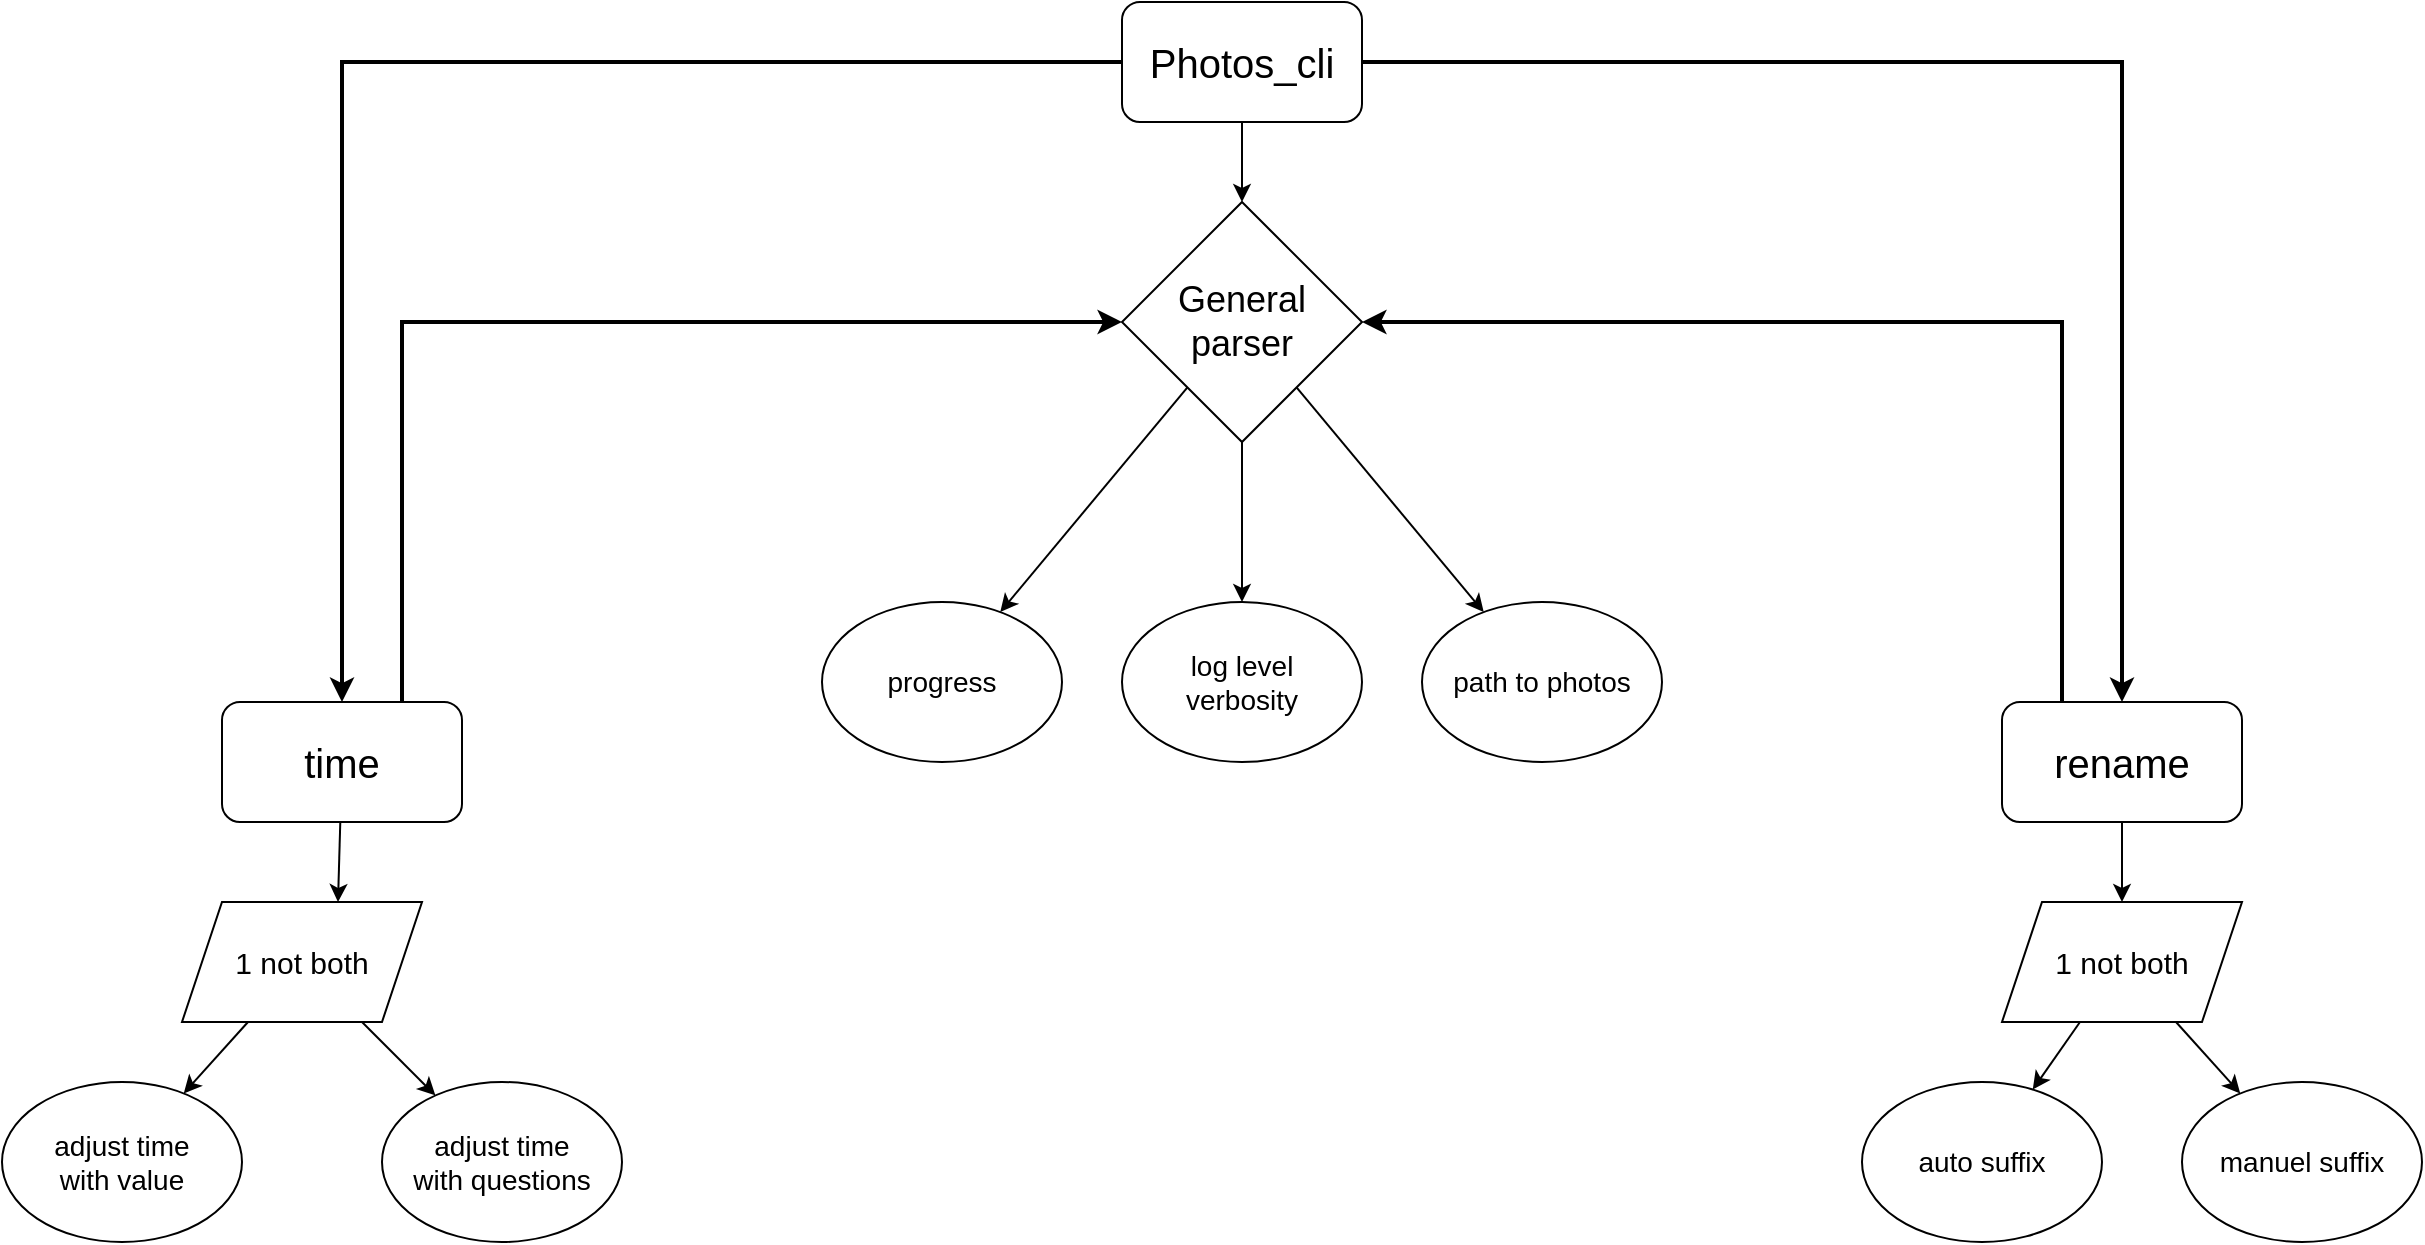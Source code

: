 <mxfile version="26.0.9">
  <diagram name="Page-1" id="6sqtqyZNi8wvJHgpb98A">
    <mxGraphModel dx="1420" dy="804" grid="1" gridSize="10" guides="1" tooltips="1" connect="1" arrows="1" fold="1" page="1" pageScale="1" pageWidth="3000" pageHeight="850" math="0" shadow="0">
      <root>
        <mxCell id="0" />
        <mxCell id="1" parent="0" />
        <mxCell id="aCSEr7v2NFr17Zk5pdoT-3" style="rounded=0;orthogonalLoop=1;jettySize=auto;html=1;entryX=0.5;entryY=0;entryDx=0;entryDy=0;edgeStyle=orthogonalEdgeStyle;strokeWidth=2;" edge="1" parent="1" source="aCSEr7v2NFr17Zk5pdoT-1" target="aCSEr7v2NFr17Zk5pdoT-2">
          <mxGeometry relative="1" as="geometry" />
        </mxCell>
        <mxCell id="aCSEr7v2NFr17Zk5pdoT-6" style="edgeStyle=orthogonalEdgeStyle;shape=connector;rounded=0;orthogonalLoop=1;jettySize=auto;html=1;strokeColor=default;align=center;verticalAlign=middle;fontFamily=Helvetica;fontSize=11;fontColor=default;labelBackgroundColor=default;endArrow=classic;strokeWidth=2;" edge="1" parent="1" source="aCSEr7v2NFr17Zk5pdoT-1" target="aCSEr7v2NFr17Zk5pdoT-4">
          <mxGeometry relative="1" as="geometry" />
        </mxCell>
        <mxCell id="aCSEr7v2NFr17Zk5pdoT-19" style="edgeStyle=none;shape=connector;rounded=0;orthogonalLoop=1;jettySize=auto;html=1;strokeColor=default;align=center;verticalAlign=middle;fontFamily=Helvetica;fontSize=11;fontColor=default;labelBackgroundColor=default;endArrow=classic;" edge="1" parent="1" source="aCSEr7v2NFr17Zk5pdoT-1" target="aCSEr7v2NFr17Zk5pdoT-18">
          <mxGeometry relative="1" as="geometry" />
        </mxCell>
        <mxCell id="aCSEr7v2NFr17Zk5pdoT-1" value="Photos_cli" style="rounded=1;whiteSpace=wrap;html=1;fontSize=20;" vertex="1" parent="1">
          <mxGeometry x="600" y="120" width="120" height="60" as="geometry" />
        </mxCell>
        <mxCell id="aCSEr7v2NFr17Zk5pdoT-2" value="time" style="rounded=1;whiteSpace=wrap;html=1;fontSize=20;" vertex="1" parent="1">
          <mxGeometry x="150" y="470" width="120" height="60" as="geometry" />
        </mxCell>
        <mxCell id="aCSEr7v2NFr17Zk5pdoT-28" style="edgeStyle=none;shape=connector;rounded=0;orthogonalLoop=1;jettySize=auto;html=1;strokeColor=default;align=center;verticalAlign=middle;fontFamily=Helvetica;fontSize=11;fontColor=default;labelBackgroundColor=default;endArrow=classic;" edge="1" parent="1" source="aCSEr7v2NFr17Zk5pdoT-4" target="aCSEr7v2NFr17Zk5pdoT-27">
          <mxGeometry relative="1" as="geometry" />
        </mxCell>
        <mxCell id="aCSEr7v2NFr17Zk5pdoT-4" value="rename" style="rounded=1;whiteSpace=wrap;html=1;fontSize=20;" vertex="1" parent="1">
          <mxGeometry x="1040" y="470" width="120" height="60" as="geometry" />
        </mxCell>
        <mxCell id="aCSEr7v2NFr17Zk5pdoT-8" value="progress" style="ellipse;whiteSpace=wrap;html=1;fontFamily=Helvetica;fontSize=14;fontColor=default;labelBackgroundColor=default;" vertex="1" parent="1">
          <mxGeometry x="450" y="420" width="120" height="80" as="geometry" />
        </mxCell>
        <mxCell id="aCSEr7v2NFr17Zk5pdoT-9" value="log level&lt;div&gt;verbosity&lt;/div&gt;" style="ellipse;whiteSpace=wrap;html=1;fontFamily=Helvetica;fontSize=14;fontColor=default;labelBackgroundColor=default;" vertex="1" parent="1">
          <mxGeometry x="600" y="420" width="120" height="80" as="geometry" />
        </mxCell>
        <mxCell id="aCSEr7v2NFr17Zk5pdoT-10" value="path to photos" style="ellipse;whiteSpace=wrap;html=1;fontFamily=Helvetica;fontSize=14;fontColor=default;labelBackgroundColor=default;" vertex="1" parent="1">
          <mxGeometry x="750" y="420" width="120" height="80" as="geometry" />
        </mxCell>
        <mxCell id="aCSEr7v2NFr17Zk5pdoT-12" value="manuel suffix" style="ellipse;whiteSpace=wrap;html=1;fontFamily=Helvetica;fontSize=14;fontColor=default;labelBackgroundColor=default;" vertex="1" parent="1">
          <mxGeometry x="1130" y="660" width="120" height="80" as="geometry" />
        </mxCell>
        <mxCell id="aCSEr7v2NFr17Zk5pdoT-14" value="adjust time&lt;div&gt;with value&lt;/div&gt;" style="ellipse;whiteSpace=wrap;html=1;fontFamily=Helvetica;fontSize=14;fontColor=default;labelBackgroundColor=default;" vertex="1" parent="1">
          <mxGeometry x="40" y="660" width="120" height="80" as="geometry" />
        </mxCell>
        <mxCell id="aCSEr7v2NFr17Zk5pdoT-20" style="edgeStyle=none;shape=connector;rounded=0;orthogonalLoop=1;jettySize=auto;html=1;strokeColor=default;align=center;verticalAlign=middle;fontFamily=Helvetica;fontSize=11;fontColor=default;labelBackgroundColor=default;endArrow=classic;" edge="1" parent="1" source="aCSEr7v2NFr17Zk5pdoT-18" target="aCSEr7v2NFr17Zk5pdoT-10">
          <mxGeometry relative="1" as="geometry" />
        </mxCell>
        <mxCell id="aCSEr7v2NFr17Zk5pdoT-21" style="edgeStyle=none;shape=connector;rounded=0;orthogonalLoop=1;jettySize=auto;html=1;strokeColor=default;align=center;verticalAlign=middle;fontFamily=Helvetica;fontSize=11;fontColor=default;labelBackgroundColor=default;endArrow=classic;" edge="1" parent="1" source="aCSEr7v2NFr17Zk5pdoT-18" target="aCSEr7v2NFr17Zk5pdoT-9">
          <mxGeometry relative="1" as="geometry" />
        </mxCell>
        <mxCell id="aCSEr7v2NFr17Zk5pdoT-22" style="edgeStyle=none;shape=connector;rounded=0;orthogonalLoop=1;jettySize=auto;html=1;strokeColor=default;align=center;verticalAlign=middle;fontFamily=Helvetica;fontSize=11;fontColor=default;labelBackgroundColor=default;endArrow=classic;" edge="1" parent="1" source="aCSEr7v2NFr17Zk5pdoT-18" target="aCSEr7v2NFr17Zk5pdoT-8">
          <mxGeometry relative="1" as="geometry" />
        </mxCell>
        <mxCell id="aCSEr7v2NFr17Zk5pdoT-23" style="edgeStyle=orthogonalEdgeStyle;shape=connector;rounded=0;orthogonalLoop=1;jettySize=auto;html=1;strokeColor=default;align=center;verticalAlign=middle;fontFamily=Helvetica;fontSize=11;fontColor=default;labelBackgroundColor=default;endArrow=classic;elbow=vertical;exitX=0.75;exitY=0;exitDx=0;exitDy=0;entryX=0;entryY=0.5;entryDx=0;entryDy=0;strokeWidth=2;" edge="1" parent="1" source="aCSEr7v2NFr17Zk5pdoT-2" target="aCSEr7v2NFr17Zk5pdoT-18">
          <mxGeometry relative="1" as="geometry" />
        </mxCell>
        <mxCell id="aCSEr7v2NFr17Zk5pdoT-24" style="edgeStyle=orthogonalEdgeStyle;shape=connector;rounded=0;orthogonalLoop=1;jettySize=auto;html=1;strokeColor=default;align=center;verticalAlign=middle;fontFamily=Helvetica;fontSize=11;fontColor=default;labelBackgroundColor=default;endArrow=classic;exitX=0.25;exitY=0;exitDx=0;exitDy=0;entryX=1;entryY=0.5;entryDx=0;entryDy=0;strokeWidth=2;" edge="1" parent="1" source="aCSEr7v2NFr17Zk5pdoT-4" target="aCSEr7v2NFr17Zk5pdoT-18">
          <mxGeometry relative="1" as="geometry" />
        </mxCell>
        <mxCell id="aCSEr7v2NFr17Zk5pdoT-18" value="General&lt;div&gt;parser&lt;/div&gt;" style="rhombus;whiteSpace=wrap;html=1;fontFamily=Helvetica;fontSize=18;fontColor=default;labelBackgroundColor=default;" vertex="1" parent="1">
          <mxGeometry x="600" y="220" width="120" height="120" as="geometry" />
        </mxCell>
        <mxCell id="aCSEr7v2NFr17Zk5pdoT-29" style="edgeStyle=none;shape=connector;rounded=0;orthogonalLoop=1;jettySize=auto;html=1;strokeColor=default;align=center;verticalAlign=middle;fontFamily=Helvetica;fontSize=11;fontColor=default;labelBackgroundColor=default;endArrow=classic;" edge="1" parent="1" source="aCSEr7v2NFr17Zk5pdoT-27" target="aCSEr7v2NFr17Zk5pdoT-12">
          <mxGeometry relative="1" as="geometry" />
        </mxCell>
        <mxCell id="aCSEr7v2NFr17Zk5pdoT-52" style="edgeStyle=none;shape=connector;rounded=0;orthogonalLoop=1;jettySize=auto;html=1;strokeColor=default;align=center;verticalAlign=middle;fontFamily=Helvetica;fontSize=11;fontColor=default;labelBackgroundColor=default;endArrow=classic;" edge="1" parent="1" source="aCSEr7v2NFr17Zk5pdoT-27" target="aCSEr7v2NFr17Zk5pdoT-51">
          <mxGeometry relative="1" as="geometry" />
        </mxCell>
        <mxCell id="aCSEr7v2NFr17Zk5pdoT-27" value="1 not both" style="shape=parallelogram;perimeter=parallelogramPerimeter;whiteSpace=wrap;html=1;fixedSize=1;fontFamily=Helvetica;fontSize=15;fontColor=default;labelBackgroundColor=default;" vertex="1" parent="1">
          <mxGeometry x="1040" y="570" width="120" height="60" as="geometry" />
        </mxCell>
        <mxCell id="aCSEr7v2NFr17Zk5pdoT-51" value="auto suffix" style="ellipse;whiteSpace=wrap;html=1;fontFamily=Helvetica;fontSize=14;fontColor=default;labelBackgroundColor=default;" vertex="1" parent="1">
          <mxGeometry x="970" y="660" width="120" height="80" as="geometry" />
        </mxCell>
        <mxCell id="aCSEr7v2NFr17Zk5pdoT-53" value="adjust time&lt;div&gt;with questions&lt;/div&gt;" style="ellipse;whiteSpace=wrap;html=1;fontFamily=Helvetica;fontSize=14;fontColor=default;labelBackgroundColor=default;" vertex="1" parent="1">
          <mxGeometry x="230" y="660" width="120" height="80" as="geometry" />
        </mxCell>
        <mxCell id="aCSEr7v2NFr17Zk5pdoT-54" style="edgeStyle=none;shape=connector;rounded=0;orthogonalLoop=1;jettySize=auto;html=1;strokeColor=default;align=center;verticalAlign=middle;fontFamily=Helvetica;fontSize=11;fontColor=default;labelBackgroundColor=default;endArrow=classic;" edge="1" parent="1" source="aCSEr7v2NFr17Zk5pdoT-56" target="aCSEr7v2NFr17Zk5pdoT-53">
          <mxGeometry relative="1" as="geometry" />
        </mxCell>
        <mxCell id="aCSEr7v2NFr17Zk5pdoT-58" style="edgeStyle=none;shape=connector;rounded=0;orthogonalLoop=1;jettySize=auto;html=1;strokeColor=default;align=center;verticalAlign=middle;fontFamily=Helvetica;fontSize=11;fontColor=default;labelBackgroundColor=default;endArrow=classic;" edge="1" parent="1" source="aCSEr7v2NFr17Zk5pdoT-56" target="aCSEr7v2NFr17Zk5pdoT-14">
          <mxGeometry relative="1" as="geometry" />
        </mxCell>
        <mxCell id="aCSEr7v2NFr17Zk5pdoT-56" value="1 not both" style="shape=parallelogram;perimeter=parallelogramPerimeter;whiteSpace=wrap;html=1;fixedSize=1;fontFamily=Helvetica;fontSize=15;fontColor=default;labelBackgroundColor=default;" vertex="1" parent="1">
          <mxGeometry x="130" y="570" width="120" height="60" as="geometry" />
        </mxCell>
        <mxCell id="aCSEr7v2NFr17Zk5pdoT-59" style="edgeStyle=none;shape=connector;rounded=0;orthogonalLoop=1;jettySize=auto;html=1;entryX=0.65;entryY=0;entryDx=0;entryDy=0;entryPerimeter=0;strokeColor=default;align=center;verticalAlign=middle;fontFamily=Helvetica;fontSize=11;fontColor=default;labelBackgroundColor=default;endArrow=classic;" edge="1" parent="1" source="aCSEr7v2NFr17Zk5pdoT-2" target="aCSEr7v2NFr17Zk5pdoT-56">
          <mxGeometry relative="1" as="geometry" />
        </mxCell>
      </root>
    </mxGraphModel>
  </diagram>
</mxfile>
